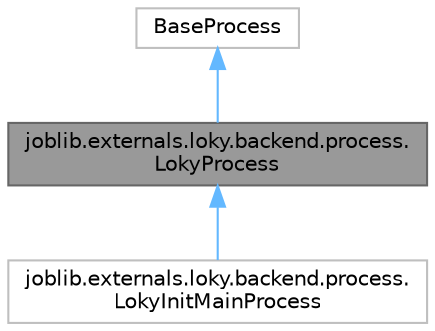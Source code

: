 digraph "joblib.externals.loky.backend.process.LokyProcess"
{
 // LATEX_PDF_SIZE
  bgcolor="transparent";
  edge [fontname=Helvetica,fontsize=10,labelfontname=Helvetica,labelfontsize=10];
  node [fontname=Helvetica,fontsize=10,shape=box,height=0.2,width=0.4];
  Node1 [id="Node000001",label="joblib.externals.loky.backend.process.\lLokyProcess",height=0.2,width=0.4,color="gray40", fillcolor="grey60", style="filled", fontcolor="black",tooltip=" "];
  Node2 -> Node1 [id="edge3_Node000001_Node000002",dir="back",color="steelblue1",style="solid",tooltip=" "];
  Node2 [id="Node000002",label="BaseProcess",height=0.2,width=0.4,color="grey75", fillcolor="white", style="filled",URL="$db/dae/classBaseProcess.html",tooltip=" "];
  Node1 -> Node3 [id="edge4_Node000001_Node000003",dir="back",color="steelblue1",style="solid",tooltip=" "];
  Node3 [id="Node000003",label="joblib.externals.loky.backend.process.\lLokyInitMainProcess",height=0.2,width=0.4,color="grey75", fillcolor="white", style="filled",URL="$de/d28/classjoblib_1_1externals_1_1loky_1_1backend_1_1process_1_1LokyInitMainProcess.html",tooltip=" "];
}
